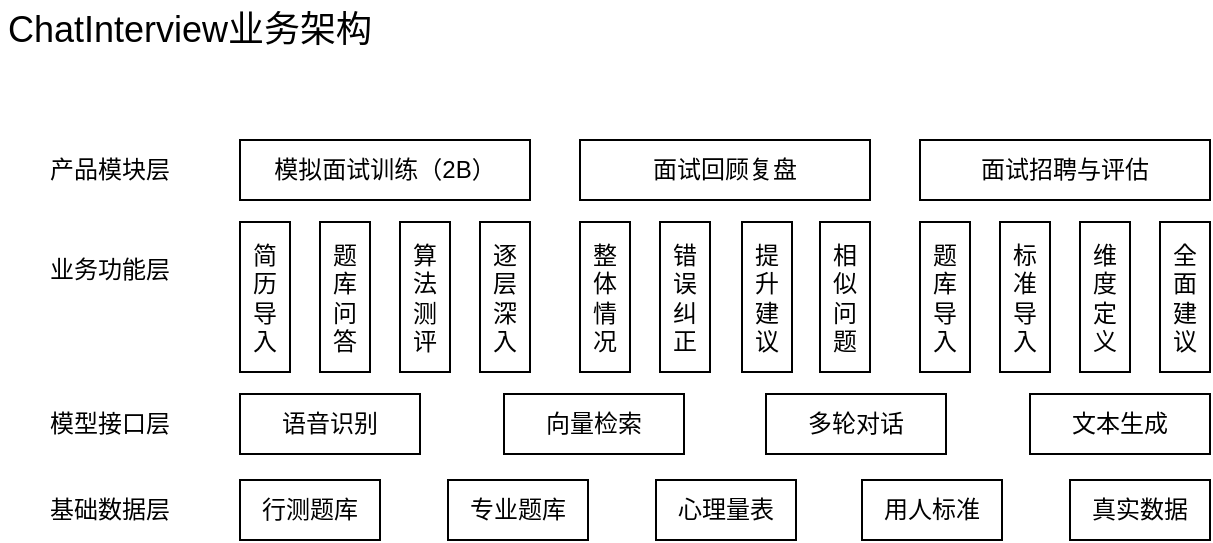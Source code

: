 <mxfile version="22.0.2" type="device">
  <diagram name="第 1 页" id="8hVJV8_SO99AcmRjzlbT">
    <mxGraphModel dx="819" dy="497" grid="1" gridSize="10" guides="1" tooltips="1" connect="1" arrows="1" fold="1" page="1" pageScale="1" pageWidth="827" pageHeight="1169" math="0" shadow="0">
      <root>
        <mxCell id="0" />
        <mxCell id="1" parent="0" />
        <mxCell id="CtqP1CSTkjKP90LCL6E4-1" value="ChatInterview业务架构" style="text;html=1;strokeColor=none;fillColor=none;align=center;verticalAlign=middle;whiteSpace=wrap;rounded=0;fontSize=18;labelBackgroundColor=none;" vertex="1" parent="1">
          <mxGeometry x="30" y="30" width="190" height="30" as="geometry" />
        </mxCell>
        <mxCell id="CtqP1CSTkjKP90LCL6E4-2" value="产品模块层" style="text;html=1;align=center;verticalAlign=middle;whiteSpace=wrap;rounded=0;labelBackgroundColor=none;movable=0;resizable=0;rotatable=0;deletable=0;editable=0;locked=1;connectable=0;" vertex="1" parent="1">
          <mxGeometry x="40" y="100" width="90" height="30" as="geometry" />
        </mxCell>
        <mxCell id="CtqP1CSTkjKP90LCL6E4-3" value="业务功能层" style="text;html=1;align=center;verticalAlign=middle;whiteSpace=wrap;rounded=0;labelBackgroundColor=none;movable=0;resizable=0;rotatable=0;deletable=0;editable=0;locked=1;connectable=0;" vertex="1" parent="1">
          <mxGeometry x="40" y="150" width="90" height="30" as="geometry" />
        </mxCell>
        <mxCell id="CtqP1CSTkjKP90LCL6E4-4" value="基础数据层" style="text;html=1;align=center;verticalAlign=middle;whiteSpace=wrap;rounded=0;labelBackgroundColor=none;movable=0;resizable=0;rotatable=0;deletable=0;editable=0;locked=1;connectable=0;" vertex="1" parent="1">
          <mxGeometry x="40" y="270" width="90" height="30" as="geometry" />
        </mxCell>
        <mxCell id="CtqP1CSTkjKP90LCL6E4-5" value="模型接口层" style="text;html=1;align=center;verticalAlign=middle;whiteSpace=wrap;rounded=0;labelBackgroundColor=none;movable=0;resizable=0;rotatable=0;deletable=0;editable=0;locked=1;connectable=0;" vertex="1" parent="1">
          <mxGeometry x="40" y="227" width="90" height="30" as="geometry" />
        </mxCell>
        <mxCell id="CtqP1CSTkjKP90LCL6E4-26" value="行测题库" style="rounded=0;whiteSpace=wrap;html=1;movable=1;resizable=1;rotatable=1;deletable=1;editable=1;locked=0;connectable=1;container=0;imageAspect=1;labelBackgroundColor=none;" vertex="1" parent="1">
          <mxGeometry x="150" y="270" width="70" height="30" as="geometry" />
        </mxCell>
        <mxCell id="CtqP1CSTkjKP90LCL6E4-27" value="专业题库" style="rounded=0;whiteSpace=wrap;html=1;movable=1;resizable=1;rotatable=1;deletable=1;editable=1;locked=0;connectable=1;container=0;imageAspect=1;labelBackgroundColor=none;" vertex="1" parent="1">
          <mxGeometry x="254" y="270" width="70" height="30" as="geometry" />
        </mxCell>
        <mxCell id="CtqP1CSTkjKP90LCL6E4-28" value="心理量表" style="rounded=0;whiteSpace=wrap;html=1;movable=1;resizable=1;rotatable=1;deletable=1;editable=1;locked=0;connectable=1;container=0;imageAspect=1;labelBackgroundColor=none;" vertex="1" parent="1">
          <mxGeometry x="358" y="270" width="70" height="30" as="geometry" />
        </mxCell>
        <mxCell id="CtqP1CSTkjKP90LCL6E4-29" value="用人标准" style="rounded=0;whiteSpace=wrap;html=1;movable=1;resizable=1;rotatable=1;deletable=1;editable=1;locked=0;connectable=1;container=0;imageAspect=1;labelBackgroundColor=none;" vertex="1" parent="1">
          <mxGeometry x="461" y="270" width="70" height="30" as="geometry" />
        </mxCell>
        <mxCell id="CtqP1CSTkjKP90LCL6E4-30" value="真实数据" style="rounded=0;whiteSpace=wrap;html=1;movable=1;resizable=1;rotatable=1;deletable=1;editable=1;locked=0;connectable=1;container=0;imageAspect=1;labelBackgroundColor=none;" vertex="1" parent="1">
          <mxGeometry x="565" y="270" width="70" height="30" as="geometry" />
        </mxCell>
        <mxCell id="CtqP1CSTkjKP90LCL6E4-22" value="向量检索" style="rounded=0;whiteSpace=wrap;html=1;movable=1;resizable=1;rotatable=1;deletable=1;editable=1;locked=0;connectable=1;container=0;imageAspect=1;labelBackgroundColor=none;" vertex="1" parent="1">
          <mxGeometry x="282" y="227" width="90" height="30" as="geometry" />
        </mxCell>
        <mxCell id="CtqP1CSTkjKP90LCL6E4-23" value="语音识别" style="rounded=0;whiteSpace=wrap;html=1;movable=1;resizable=1;rotatable=1;deletable=1;editable=1;locked=0;connectable=1;container=0;imageAspect=1;labelBackgroundColor=none;" vertex="1" parent="1">
          <mxGeometry x="150" y="227" width="90" height="30" as="geometry" />
        </mxCell>
        <mxCell id="CtqP1CSTkjKP90LCL6E4-24" value="多轮对话" style="rounded=0;whiteSpace=wrap;html=1;movable=1;resizable=1;rotatable=1;deletable=1;editable=1;locked=0;connectable=1;container=0;imageAspect=1;labelBackgroundColor=none;" vertex="1" parent="1">
          <mxGeometry x="413" y="227" width="90" height="30" as="geometry" />
        </mxCell>
        <mxCell id="CtqP1CSTkjKP90LCL6E4-25" value="文本生成" style="rounded=0;whiteSpace=wrap;html=1;movable=1;resizable=1;rotatable=1;deletable=1;editable=1;locked=0;connectable=1;container=0;imageAspect=1;labelBackgroundColor=none;" vertex="1" parent="1">
          <mxGeometry x="545" y="227" width="90" height="30" as="geometry" />
        </mxCell>
        <mxCell id="CtqP1CSTkjKP90LCL6E4-9" value="简历导入" style="rounded=0;whiteSpace=wrap;html=1;direction=south;movable=1;resizable=1;rotatable=1;deletable=1;editable=1;locked=0;connectable=1;container=0;imageAspect=1;labelBackgroundColor=none;" vertex="1" parent="1">
          <mxGeometry x="150" y="141" width="25" height="75" as="geometry" />
        </mxCell>
        <mxCell id="CtqP1CSTkjKP90LCL6E4-10" value="题库问答" style="rounded=0;whiteSpace=wrap;html=1;direction=south;movable=1;resizable=1;rotatable=1;deletable=1;editable=1;locked=0;connectable=1;container=0;imageAspect=1;labelBackgroundColor=none;" vertex="1" parent="1">
          <mxGeometry x="190" y="141" width="25" height="75" as="geometry" />
        </mxCell>
        <mxCell id="CtqP1CSTkjKP90LCL6E4-11" value="算法测评" style="rounded=0;whiteSpace=wrap;html=1;direction=south;movable=1;resizable=1;rotatable=1;deletable=1;editable=1;locked=0;connectable=1;container=0;imageAspect=1;labelBackgroundColor=none;" vertex="1" parent="1">
          <mxGeometry x="230" y="141" width="25" height="75" as="geometry" />
        </mxCell>
        <mxCell id="CtqP1CSTkjKP90LCL6E4-12" value="逐层深入" style="rounded=0;whiteSpace=wrap;html=1;direction=south;movable=1;resizable=1;rotatable=1;deletable=1;editable=1;locked=0;connectable=1;container=0;imageAspect=1;labelBackgroundColor=none;" vertex="1" parent="1">
          <mxGeometry x="270" y="141" width="25" height="75" as="geometry" />
        </mxCell>
        <mxCell id="CtqP1CSTkjKP90LCL6E4-13" value="整体情况" style="rounded=0;whiteSpace=wrap;html=1;direction=south;movable=1;resizable=1;rotatable=1;deletable=1;editable=1;locked=0;connectable=1;container=0;imageAspect=1;labelBackgroundColor=none;" vertex="1" parent="1">
          <mxGeometry x="320" y="141" width="25" height="75" as="geometry" />
        </mxCell>
        <mxCell id="CtqP1CSTkjKP90LCL6E4-14" value="错误纠正" style="rounded=0;whiteSpace=wrap;html=1;direction=south;movable=1;resizable=1;rotatable=1;deletable=1;editable=1;locked=0;connectable=1;container=0;imageAspect=1;labelBackgroundColor=none;" vertex="1" parent="1">
          <mxGeometry x="360" y="141" width="25" height="75" as="geometry" />
        </mxCell>
        <mxCell id="CtqP1CSTkjKP90LCL6E4-15" value="提升建议" style="rounded=0;whiteSpace=wrap;html=1;direction=south;movable=1;resizable=1;rotatable=1;deletable=1;editable=1;locked=0;connectable=1;container=0;imageAspect=1;labelBackgroundColor=none;" vertex="1" parent="1">
          <mxGeometry x="401" y="141" width="25" height="75" as="geometry" />
        </mxCell>
        <mxCell id="CtqP1CSTkjKP90LCL6E4-16" value="相似问题" style="rounded=0;whiteSpace=wrap;html=1;direction=south;movable=1;resizable=1;rotatable=1;deletable=1;editable=1;locked=0;connectable=1;container=0;imageAspect=1;labelBackgroundColor=none;" vertex="1" parent="1">
          <mxGeometry x="440" y="141" width="25" height="75" as="geometry" />
        </mxCell>
        <mxCell id="CtqP1CSTkjKP90LCL6E4-17" value="题库导入" style="rounded=0;whiteSpace=wrap;html=1;direction=south;movable=1;resizable=1;rotatable=1;deletable=1;editable=1;locked=0;connectable=1;container=0;imageAspect=1;labelBackgroundColor=none;" vertex="1" parent="1">
          <mxGeometry x="490" y="141" width="25" height="75" as="geometry" />
        </mxCell>
        <mxCell id="CtqP1CSTkjKP90LCL6E4-18" value="维度定义" style="rounded=0;whiteSpace=wrap;html=1;direction=south;movable=1;resizable=1;rotatable=1;deletable=1;editable=1;locked=0;connectable=1;container=0;imageAspect=1;labelBackgroundColor=none;" vertex="1" parent="1">
          <mxGeometry x="570" y="141" width="25" height="75" as="geometry" />
        </mxCell>
        <mxCell id="CtqP1CSTkjKP90LCL6E4-19" value="标准导入" style="rounded=0;whiteSpace=wrap;html=1;direction=south;movable=1;resizable=1;rotatable=1;deletable=1;editable=1;locked=0;connectable=1;container=0;imageAspect=1;labelBackgroundColor=none;" vertex="1" parent="1">
          <mxGeometry x="530" y="141" width="25" height="75" as="geometry" />
        </mxCell>
        <mxCell id="CtqP1CSTkjKP90LCL6E4-20" value="全面建议" style="rounded=0;whiteSpace=wrap;html=1;direction=south;movable=1;resizable=1;rotatable=1;deletable=1;editable=1;locked=0;connectable=1;container=0;imageAspect=1;labelBackgroundColor=none;" vertex="1" parent="1">
          <mxGeometry x="610" y="141" width="25" height="75" as="geometry" />
        </mxCell>
        <mxCell id="CtqP1CSTkjKP90LCL6E4-6" value="模拟面试训练（2B）" style="rounded=0;whiteSpace=wrap;html=1;movable=1;resizable=1;rotatable=1;deletable=1;editable=1;locked=0;connectable=1;container=0;imageAspect=1;labelBackgroundColor=none;" vertex="1" parent="1">
          <mxGeometry x="150" y="100" width="145" height="30" as="geometry" />
        </mxCell>
        <mxCell id="CtqP1CSTkjKP90LCL6E4-7" value="面试回顾复盘" style="rounded=0;whiteSpace=wrap;html=1;movable=1;resizable=1;rotatable=1;deletable=1;editable=1;locked=0;connectable=1;container=0;imageAspect=1;labelBackgroundColor=none;" vertex="1" parent="1">
          <mxGeometry x="320" y="100" width="145" height="30" as="geometry" />
        </mxCell>
        <mxCell id="CtqP1CSTkjKP90LCL6E4-8" value="面试招聘与评估" style="rounded=0;whiteSpace=wrap;html=1;movable=1;resizable=1;rotatable=1;deletable=1;editable=1;locked=0;connectable=1;container=0;fillStyle=auto;imageAspect=1;labelBackgroundColor=none;" vertex="1" parent="1">
          <mxGeometry x="490" y="100" width="145" height="30" as="geometry" />
        </mxCell>
      </root>
    </mxGraphModel>
  </diagram>
</mxfile>
